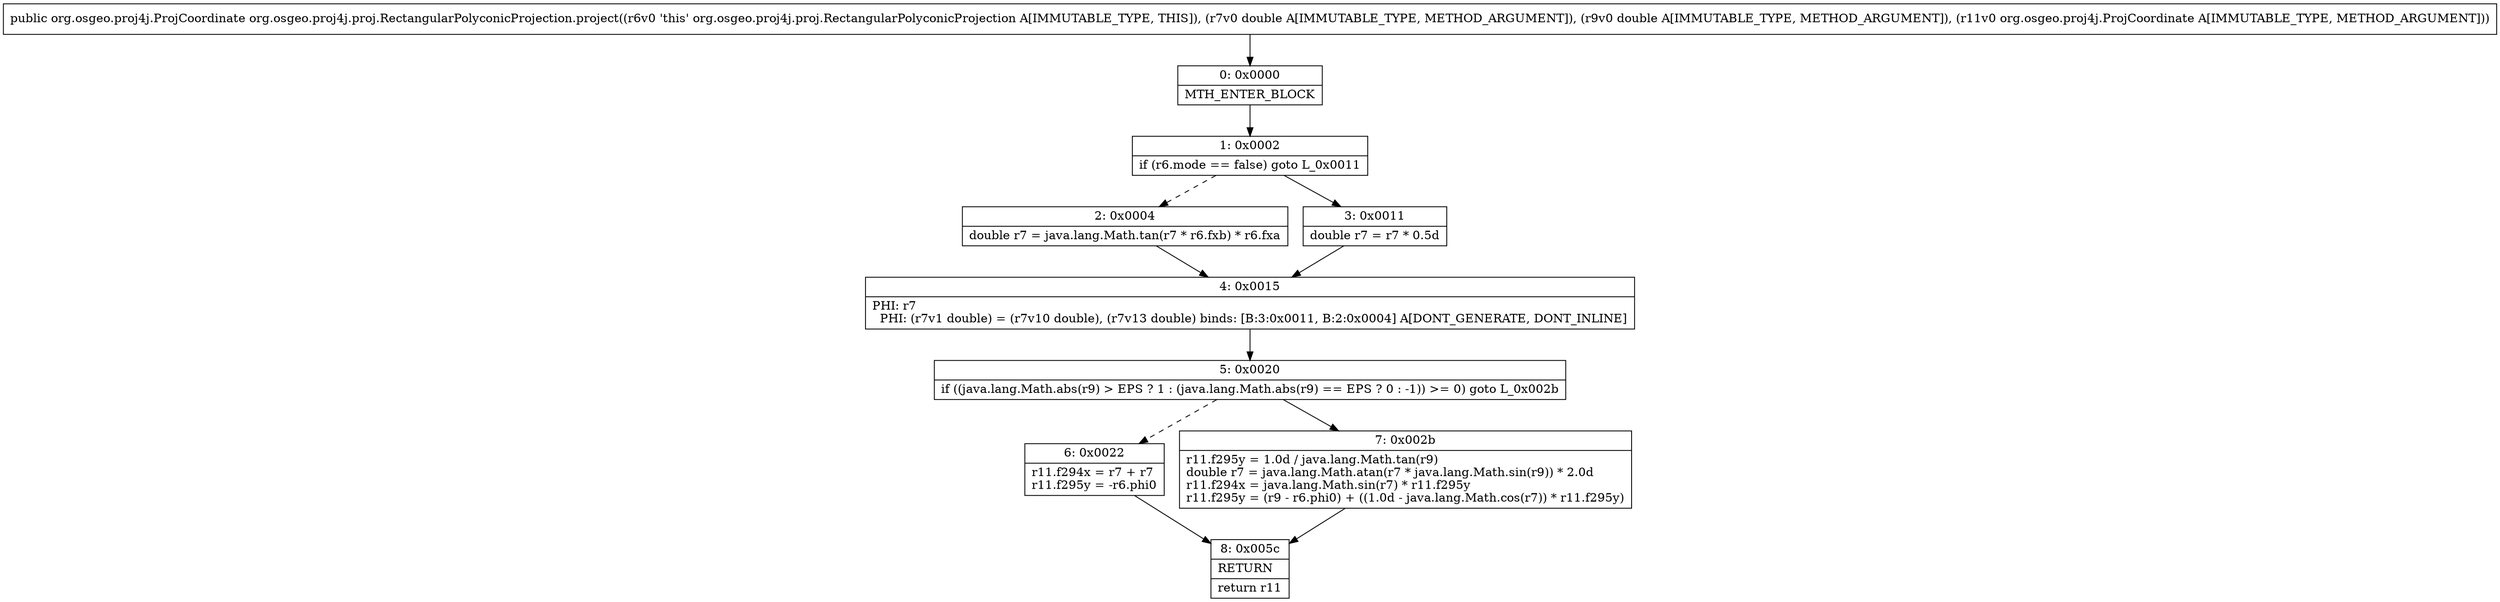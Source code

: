 digraph "CFG fororg.osgeo.proj4j.proj.RectangularPolyconicProjection.project(DDLorg\/osgeo\/proj4j\/ProjCoordinate;)Lorg\/osgeo\/proj4j\/ProjCoordinate;" {
Node_0 [shape=record,label="{0\:\ 0x0000|MTH_ENTER_BLOCK\l}"];
Node_1 [shape=record,label="{1\:\ 0x0002|if (r6.mode == false) goto L_0x0011\l}"];
Node_2 [shape=record,label="{2\:\ 0x0004|double r7 = java.lang.Math.tan(r7 * r6.fxb) * r6.fxa\l}"];
Node_3 [shape=record,label="{3\:\ 0x0011|double r7 = r7 * 0.5d\l}"];
Node_4 [shape=record,label="{4\:\ 0x0015|PHI: r7 \l  PHI: (r7v1 double) = (r7v10 double), (r7v13 double) binds: [B:3:0x0011, B:2:0x0004] A[DONT_GENERATE, DONT_INLINE]\l}"];
Node_5 [shape=record,label="{5\:\ 0x0020|if ((java.lang.Math.abs(r9) \> EPS ? 1 : (java.lang.Math.abs(r9) == EPS ? 0 : \-1)) \>= 0) goto L_0x002b\l}"];
Node_6 [shape=record,label="{6\:\ 0x0022|r11.f294x = r7 + r7\lr11.f295y = \-r6.phi0\l}"];
Node_7 [shape=record,label="{7\:\ 0x002b|r11.f295y = 1.0d \/ java.lang.Math.tan(r9)\ldouble r7 = java.lang.Math.atan(r7 * java.lang.Math.sin(r9)) * 2.0d\lr11.f294x = java.lang.Math.sin(r7) * r11.f295y\lr11.f295y = (r9 \- r6.phi0) + ((1.0d \- java.lang.Math.cos(r7)) * r11.f295y)\l}"];
Node_8 [shape=record,label="{8\:\ 0x005c|RETURN\l|return r11\l}"];
MethodNode[shape=record,label="{public org.osgeo.proj4j.ProjCoordinate org.osgeo.proj4j.proj.RectangularPolyconicProjection.project((r6v0 'this' org.osgeo.proj4j.proj.RectangularPolyconicProjection A[IMMUTABLE_TYPE, THIS]), (r7v0 double A[IMMUTABLE_TYPE, METHOD_ARGUMENT]), (r9v0 double A[IMMUTABLE_TYPE, METHOD_ARGUMENT]), (r11v0 org.osgeo.proj4j.ProjCoordinate A[IMMUTABLE_TYPE, METHOD_ARGUMENT])) }"];
MethodNode -> Node_0;
Node_0 -> Node_1;
Node_1 -> Node_2[style=dashed];
Node_1 -> Node_3;
Node_2 -> Node_4;
Node_3 -> Node_4;
Node_4 -> Node_5;
Node_5 -> Node_6[style=dashed];
Node_5 -> Node_7;
Node_6 -> Node_8;
Node_7 -> Node_8;
}

